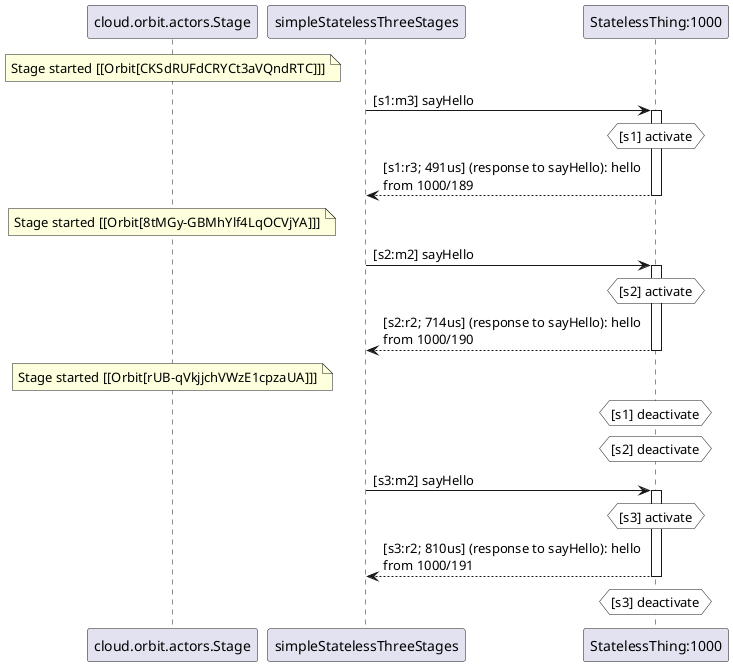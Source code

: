 @startuml
note over "cloud.orbit.actors.Stage": Stage started [[Orbit[CKSdRUFdCRYCt3aVQndRTC]]]
"simpleStatelessThreeStages" -> "StatelessThing:1000" : [s1:m3] sayHello
activate "StatelessThing:1000"
hnote over "StatelessThing:1000" #white : [s1] activate
"StatelessThing:1000" --> "simpleStatelessThreeStages" : [s1:r3; 491us] (response to sayHello): hello \nfrom 1000/189
deactivate "StatelessThing:1000"
note over "cloud.orbit.actors.Stage": Stage started [[Orbit[8tMGy-GBMhYlf4LqOCVjYA]]]
"simpleStatelessThreeStages" -> "StatelessThing:1000" : [s2:m2] sayHello
activate "StatelessThing:1000"
hnote over "StatelessThing:1000" #white : [s2] activate
"StatelessThing:1000" --> "simpleStatelessThreeStages" : [s2:r2; 714us] (response to sayHello): hello \nfrom 1000/190
deactivate "StatelessThing:1000"
note over "cloud.orbit.actors.Stage": Stage started [[Orbit[rUB-qVkjjchVWzE1cpzaUA]]]
hnote over "StatelessThing:1000" #white : [s1] deactivate
hnote over "StatelessThing:1000" #white : [s2] deactivate
"simpleStatelessThreeStages" -> "StatelessThing:1000" : [s3:m2] sayHello
activate "StatelessThing:1000"
hnote over "StatelessThing:1000" #white : [s3] activate
"StatelessThing:1000" --> "simpleStatelessThreeStages" : [s3:r2; 810us] (response to sayHello): hello \nfrom 1000/191
deactivate "StatelessThing:1000"
hnote over "StatelessThing:1000" #white : [s3] deactivate
@enduml
